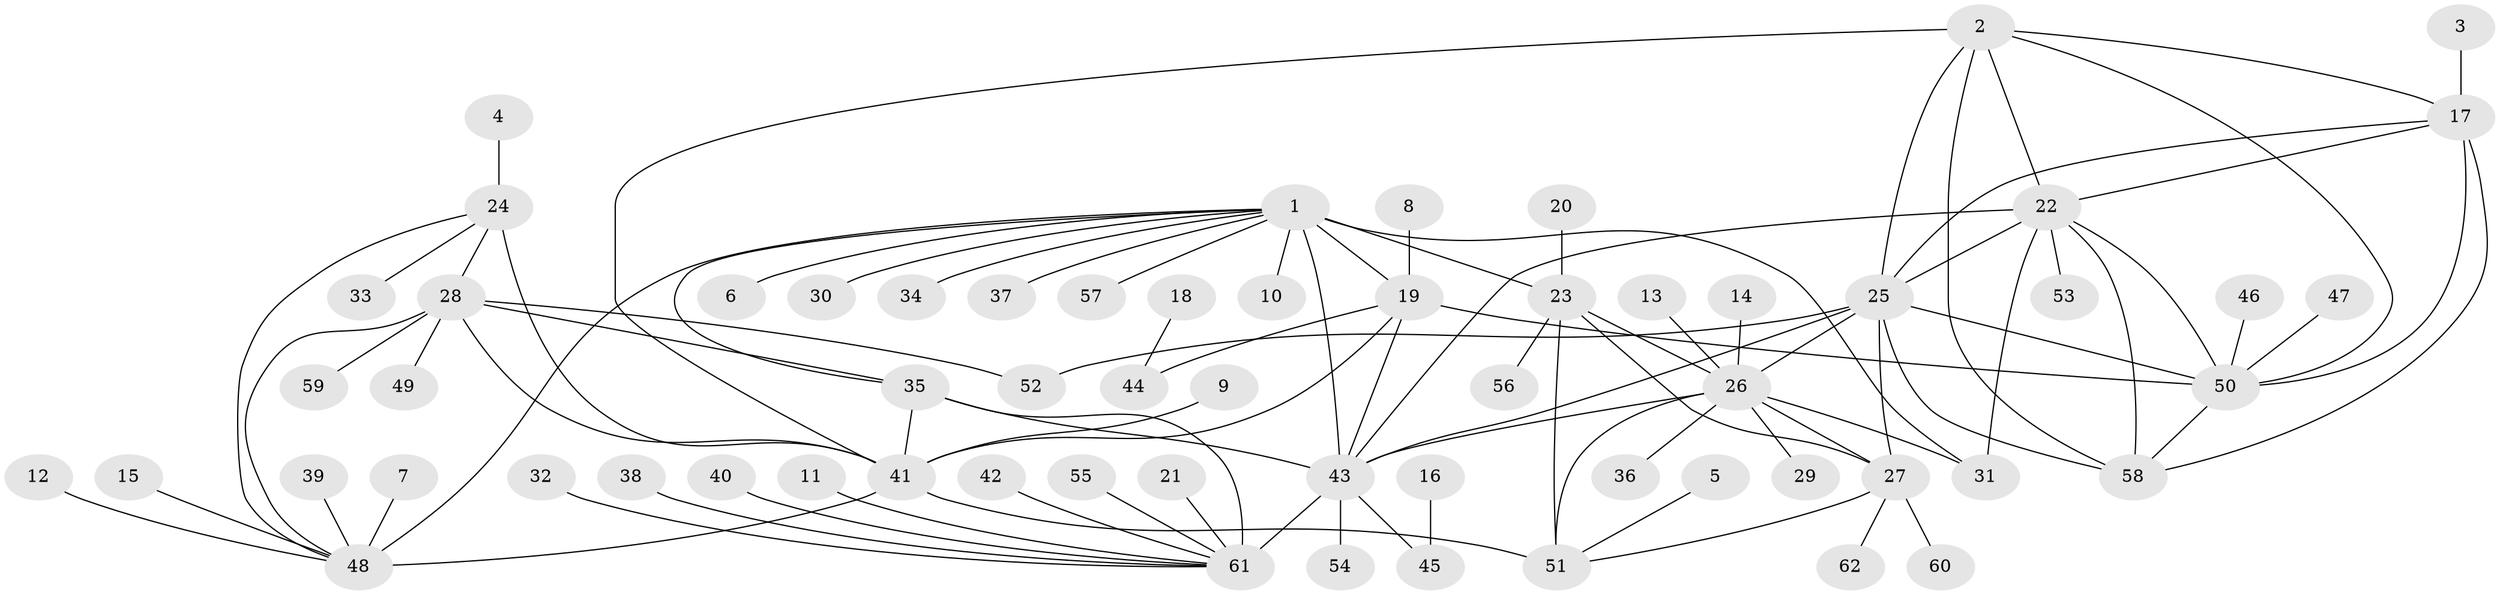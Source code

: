 // original degree distribution, {6: 0.024390243902439025, 10: 0.04065040650406504, 12: 0.016260162601626018, 7: 0.032520325203252036, 9: 0.06504065040650407, 8: 0.032520325203252036, 11: 0.008130081300813009, 5: 0.024390243902439025, 1: 0.5609756097560976, 3: 0.04065040650406504, 4: 0.016260162601626018, 2: 0.13821138211382114}
// Generated by graph-tools (version 1.1) at 2025/50/03/09/25 03:50:36]
// undirected, 62 vertices, 93 edges
graph export_dot {
graph [start="1"]
  node [color=gray90,style=filled];
  1;
  2;
  3;
  4;
  5;
  6;
  7;
  8;
  9;
  10;
  11;
  12;
  13;
  14;
  15;
  16;
  17;
  18;
  19;
  20;
  21;
  22;
  23;
  24;
  25;
  26;
  27;
  28;
  29;
  30;
  31;
  32;
  33;
  34;
  35;
  36;
  37;
  38;
  39;
  40;
  41;
  42;
  43;
  44;
  45;
  46;
  47;
  48;
  49;
  50;
  51;
  52;
  53;
  54;
  55;
  56;
  57;
  58;
  59;
  60;
  61;
  62;
  1 -- 6 [weight=1.0];
  1 -- 10 [weight=1.0];
  1 -- 19 [weight=4.0];
  1 -- 23 [weight=1.0];
  1 -- 30 [weight=1.0];
  1 -- 31 [weight=1.0];
  1 -- 34 [weight=1.0];
  1 -- 35 [weight=3.0];
  1 -- 37 [weight=1.0];
  1 -- 43 [weight=4.0];
  1 -- 48 [weight=1.0];
  1 -- 57 [weight=1.0];
  2 -- 17 [weight=1.0];
  2 -- 22 [weight=1.0];
  2 -- 25 [weight=1.0];
  2 -- 41 [weight=1.0];
  2 -- 50 [weight=1.0];
  2 -- 58 [weight=1.0];
  3 -- 17 [weight=1.0];
  4 -- 24 [weight=1.0];
  5 -- 51 [weight=1.0];
  7 -- 48 [weight=1.0];
  8 -- 19 [weight=1.0];
  9 -- 41 [weight=1.0];
  11 -- 61 [weight=1.0];
  12 -- 48 [weight=1.0];
  13 -- 26 [weight=1.0];
  14 -- 26 [weight=1.0];
  15 -- 48 [weight=1.0];
  16 -- 45 [weight=1.0];
  17 -- 22 [weight=1.0];
  17 -- 25 [weight=1.0];
  17 -- 50 [weight=1.0];
  17 -- 58 [weight=1.0];
  18 -- 44 [weight=1.0];
  19 -- 41 [weight=1.0];
  19 -- 43 [weight=1.0];
  19 -- 44 [weight=1.0];
  19 -- 50 [weight=1.0];
  20 -- 23 [weight=1.0];
  21 -- 61 [weight=1.0];
  22 -- 25 [weight=1.0];
  22 -- 31 [weight=1.0];
  22 -- 43 [weight=1.0];
  22 -- 50 [weight=1.0];
  22 -- 53 [weight=1.0];
  22 -- 58 [weight=1.0];
  23 -- 26 [weight=3.0];
  23 -- 27 [weight=1.0];
  23 -- 51 [weight=1.0];
  23 -- 56 [weight=1.0];
  24 -- 28 [weight=1.0];
  24 -- 33 [weight=1.0];
  24 -- 41 [weight=3.0];
  24 -- 48 [weight=1.0];
  25 -- 26 [weight=1.0];
  25 -- 27 [weight=1.0];
  25 -- 43 [weight=1.0];
  25 -- 50 [weight=1.0];
  25 -- 52 [weight=1.0];
  25 -- 58 [weight=1.0];
  26 -- 27 [weight=3.0];
  26 -- 29 [weight=1.0];
  26 -- 31 [weight=1.0];
  26 -- 36 [weight=1.0];
  26 -- 43 [weight=1.0];
  26 -- 51 [weight=3.0];
  27 -- 51 [weight=1.0];
  27 -- 60 [weight=1.0];
  27 -- 62 [weight=1.0];
  28 -- 35 [weight=1.0];
  28 -- 41 [weight=3.0];
  28 -- 48 [weight=1.0];
  28 -- 49 [weight=1.0];
  28 -- 52 [weight=1.0];
  28 -- 59 [weight=1.0];
  32 -- 61 [weight=1.0];
  35 -- 41 [weight=1.0];
  35 -- 43 [weight=1.0];
  35 -- 61 [weight=4.0];
  38 -- 61 [weight=1.0];
  39 -- 48 [weight=1.0];
  40 -- 61 [weight=1.0];
  41 -- 48 [weight=3.0];
  41 -- 51 [weight=1.0];
  42 -- 61 [weight=1.0];
  43 -- 45 [weight=1.0];
  43 -- 54 [weight=1.0];
  43 -- 61 [weight=4.0];
  46 -- 50 [weight=1.0];
  47 -- 50 [weight=1.0];
  50 -- 58 [weight=1.0];
  55 -- 61 [weight=1.0];
}

